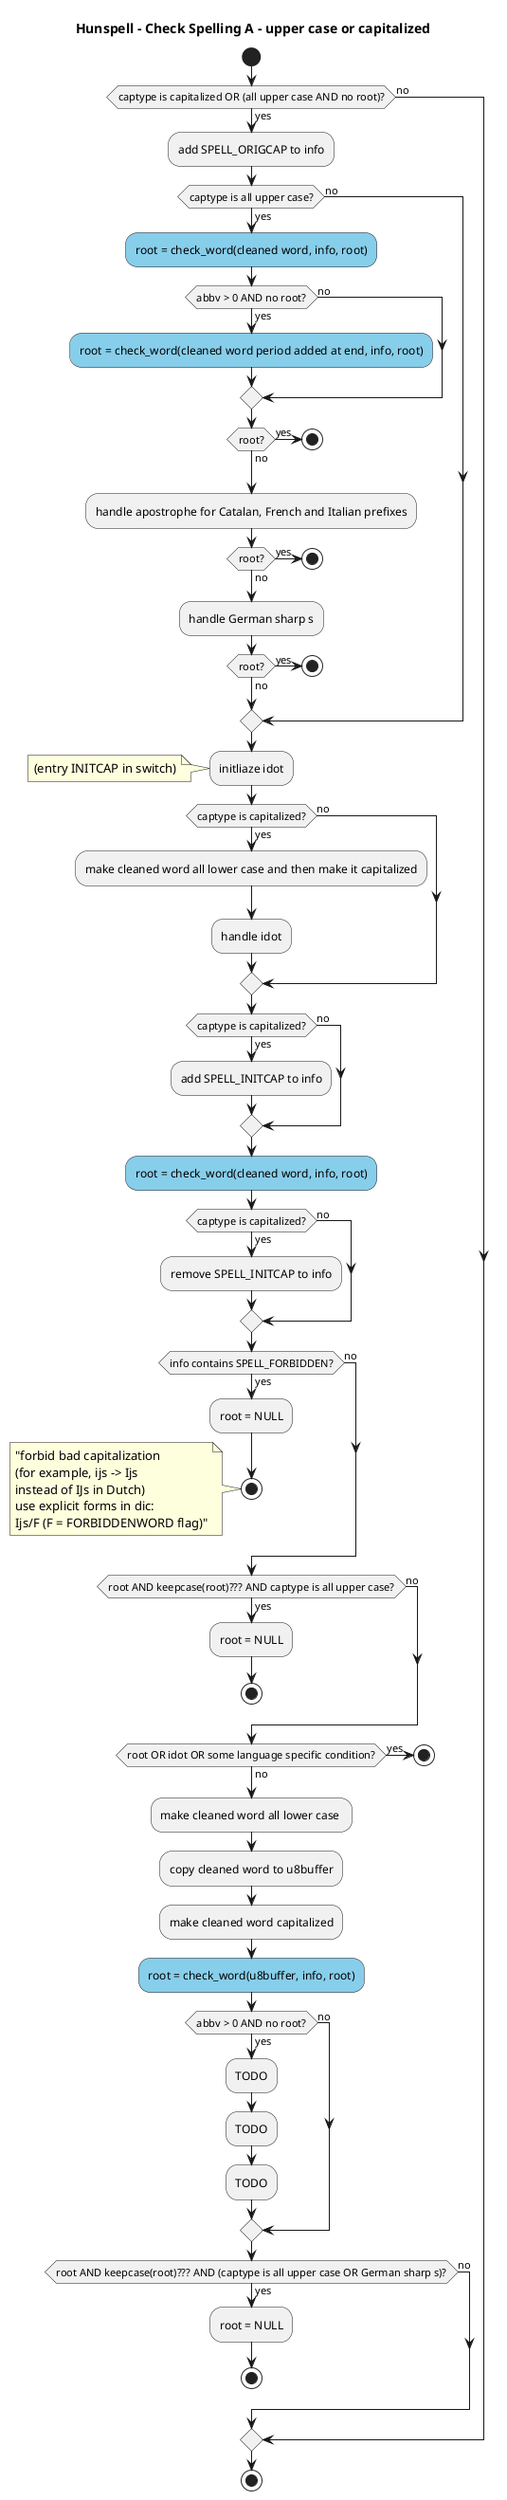 @startuml
skinparam backgroundcolor White|White

title Hunspell - Check Spelling A - upper case or capitalized

start

if (captype is capitalized OR (all upper case AND no root)?) then (yes)
	:add SPELL_ORIGCAP to info;
	if (captype is all upper case?) then (yes)
		#skyblue:root = check_word(cleaned word, info, root);
		if (abbv > 0 AND no root?) then (yes)
			#skyblue:root = check_word(cleaned word period added at end, info, root);
		else (no)
		endif
		if (root?) then (yes)
			stop
		else (no)
		endif

		:handle apostrophe for Catalan, French and Italian prefixes;
		if (root?) then (yes)
			stop
		else (no)
		endif

		:handle German sharp s;
		if (root?) then (yes)
			stop
		else (no)
		endif

	else (no)
	endif

	:initliaze idot;
	note left
(entry INITCAP in switch)
	end note
	if (captype is capitalized?) then (yes)
		:make cleaned word all lower case and then make it capitalized;
		:handle idot;
	else (no)
	endif
	if (captype is capitalized?) then (yes)
		:add SPELL_INITCAP to info;
	else (no)
	endif
	#skyblue:root = check_word(cleaned word, info, root);
	if (captype is capitalized?) then (yes)
		:remove SPELL_INITCAP to info;
	else (no)
	endif

	if (info contains SPELL_FORBIDDEN?) then (yes)
		:root = NULL;
		stop
		note left
"forbid bad capitalization
(for example, ijs -> Ijs
instead of IJs in Dutch)
use explicit forms in dic:
Ijs/F (F = FORBIDDENWORD flag)"
		end note
	else (no)
	endif

	if (root AND keepcase(root)??? AND captype is all upper case?) then (yes)
		:root = NULL;
		stop
	else (no)
	endif

	if (root OR idot OR some language specific condition?) then (yes)
		stop
	else (no)
	endif

	:make cleaned word all lower case ;
	:copy cleaned word to u8buffer;
	:make cleaned word capitalized;
	#skyblue:root = check_word(u8buffer, info, root);
	if (abbv > 0 AND no root?) then (yes)
		:TODO;
		:TODO;
		:TODO;
	else (no)
	endif
	if (root AND keepcase(root)??? AND (captype is all upper case OR German sharp s)?) then (yes)
		:root = NULL;
		stop
	else (no)
	endif
else (no)
endif

stop

@enduml
